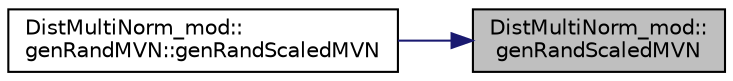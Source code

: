 digraph "DistMultiNorm_mod::genRandScaledMVN"
{
 // LATEX_PDF_SIZE
  edge [fontname="Helvetica",fontsize="10",labelfontname="Helvetica",labelfontsize="10"];
  node [fontname="Helvetica",fontsize="10",shape=record];
  rankdir="RL";
  Node1 [label="DistMultiNorm_mod::\lgenRandScaledMVN",height=0.2,width=0.4,color="black", fillcolor="grey75", style="filled", fontcolor="black",tooltip="Return a scaled MultiVariate Normal (MVN) random vector with the zero mean and covariance matrix repr..."];
  Node1 -> Node2 [dir="back",color="midnightblue",fontsize="10",style="solid",fontname="Helvetica"];
  Node2 [label="DistMultiNorm_mod::\lgenRandMVN::genRandScaledMVN",height=0.2,width=0.4,color="black", fillcolor="white", style="filled",URL="$interfaceDistMultiNorm__mod_1_1genRandMVN.html#ad65db15b4193ce6b6bf649a85841c548",tooltip="Return a scaled MultiVariate Normal (MVN) random vector with the zero mean and covariance matrix repr..."];
}
